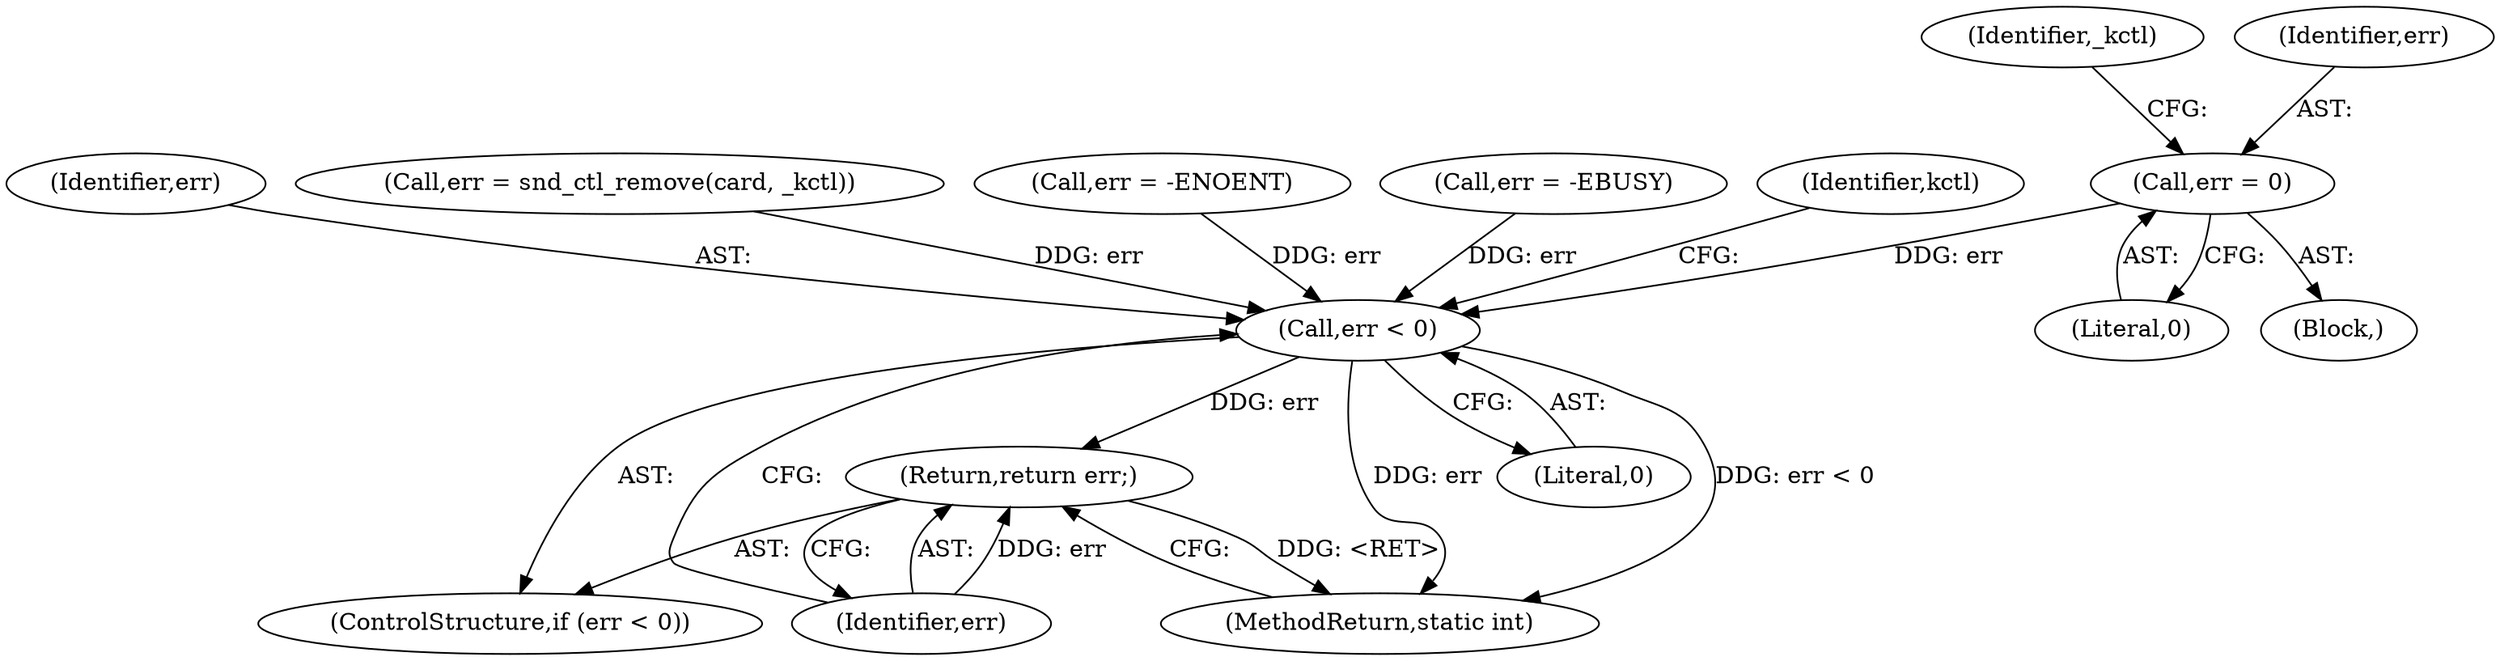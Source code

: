 digraph "1_linux_82262a46627bebb0febcc26664746c25cef08563@del" {
"1000183" [label="(Call,err = 0)"];
"1000215" [label="(Call,err < 0)"];
"1000218" [label="(Return,return err;)"];
"1000185" [label="(Literal,0)"];
"1000183" [label="(Call,err = 0)"];
"1000187" [label="(Identifier,_kctl)"];
"1000205" [label="(Call,err = -ENOENT)"];
"1000197" [label="(Call,err = -EBUSY)"];
"1000104" [label="(Block,)"];
"1000219" [label="(Identifier,err)"];
"1000223" [label="(Identifier,kctl)"];
"1000184" [label="(Identifier,err)"];
"1000215" [label="(Call,err < 0)"];
"1000546" [label="(MethodReturn,static int)"];
"1000218" [label="(Return,return err;)"];
"1000214" [label="(ControlStructure,if (err < 0))"];
"1000216" [label="(Identifier,err)"];
"1000191" [label="(Call,err = snd_ctl_remove(card, _kctl))"];
"1000217" [label="(Literal,0)"];
"1000183" -> "1000104"  [label="AST: "];
"1000183" -> "1000185"  [label="CFG: "];
"1000184" -> "1000183"  [label="AST: "];
"1000185" -> "1000183"  [label="AST: "];
"1000187" -> "1000183"  [label="CFG: "];
"1000183" -> "1000215"  [label="DDG: err"];
"1000215" -> "1000214"  [label="AST: "];
"1000215" -> "1000217"  [label="CFG: "];
"1000216" -> "1000215"  [label="AST: "];
"1000217" -> "1000215"  [label="AST: "];
"1000219" -> "1000215"  [label="CFG: "];
"1000223" -> "1000215"  [label="CFG: "];
"1000215" -> "1000546"  [label="DDG: err"];
"1000215" -> "1000546"  [label="DDG: err < 0"];
"1000205" -> "1000215"  [label="DDG: err"];
"1000191" -> "1000215"  [label="DDG: err"];
"1000197" -> "1000215"  [label="DDG: err"];
"1000215" -> "1000218"  [label="DDG: err"];
"1000218" -> "1000214"  [label="AST: "];
"1000218" -> "1000219"  [label="CFG: "];
"1000219" -> "1000218"  [label="AST: "];
"1000546" -> "1000218"  [label="CFG: "];
"1000218" -> "1000546"  [label="DDG: <RET>"];
"1000219" -> "1000218"  [label="DDG: err"];
}
